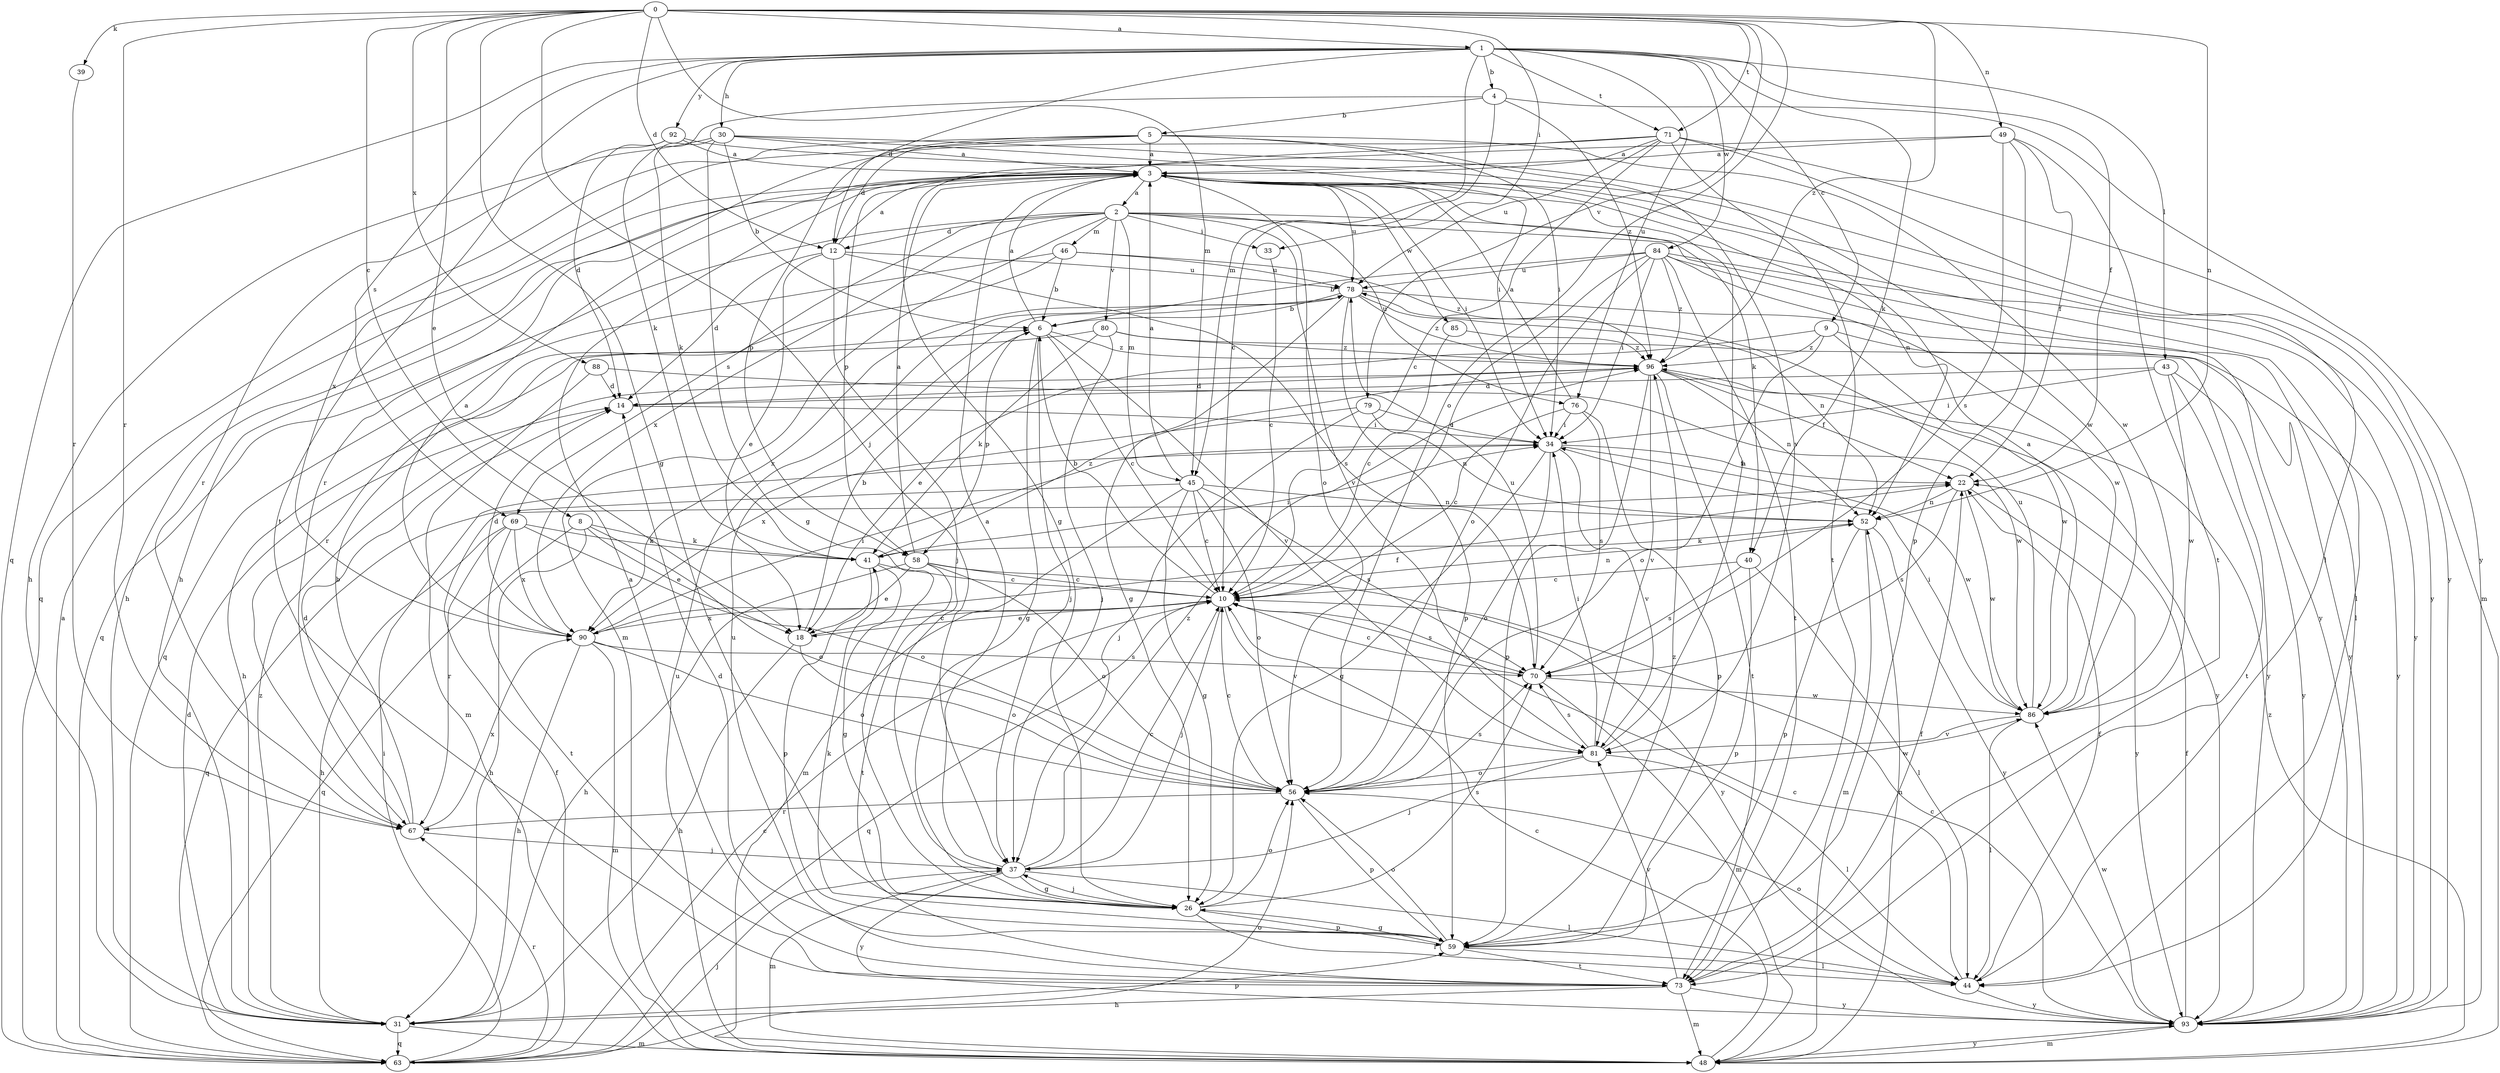 strict digraph  {
0;
1;
2;
3;
4;
5;
6;
8;
9;
10;
12;
14;
18;
22;
26;
30;
31;
33;
34;
37;
39;
40;
41;
43;
44;
45;
46;
48;
49;
52;
56;
58;
59;
63;
67;
69;
70;
71;
73;
76;
78;
79;
80;
81;
84;
85;
86;
88;
90;
92;
93;
96;
0 -> 1  [label=a];
0 -> 8  [label=c];
0 -> 12  [label=d];
0 -> 18  [label=e];
0 -> 26  [label=g];
0 -> 33  [label=i];
0 -> 37  [label=j];
0 -> 39  [label=k];
0 -> 45  [label=m];
0 -> 49  [label=n];
0 -> 52  [label=n];
0 -> 56  [label=o];
0 -> 67  [label=r];
0 -> 71  [label=t];
0 -> 79  [label=v];
0 -> 88  [label=x];
0 -> 96  [label=z];
1 -> 4  [label=b];
1 -> 9  [label=c];
1 -> 12  [label=d];
1 -> 22  [label=f];
1 -> 30  [label=h];
1 -> 40  [label=k];
1 -> 43  [label=l];
1 -> 45  [label=m];
1 -> 63  [label=q];
1 -> 69  [label=s];
1 -> 71  [label=t];
1 -> 73  [label=t];
1 -> 76  [label=u];
1 -> 84  [label=w];
1 -> 92  [label=y];
2 -> 12  [label=d];
2 -> 33  [label=i];
2 -> 44  [label=l];
2 -> 45  [label=m];
2 -> 46  [label=m];
2 -> 48  [label=m];
2 -> 63  [label=q];
2 -> 69  [label=s];
2 -> 76  [label=u];
2 -> 80  [label=v];
2 -> 81  [label=v];
2 -> 90  [label=x];
2 -> 93  [label=y];
3 -> 2  [label=a];
3 -> 31  [label=h];
3 -> 34  [label=i];
3 -> 40  [label=k];
3 -> 52  [label=n];
3 -> 56  [label=o];
3 -> 58  [label=p];
3 -> 78  [label=u];
3 -> 85  [label=w];
3 -> 93  [label=y];
4 -> 5  [label=b];
4 -> 10  [label=c];
4 -> 41  [label=k];
4 -> 93  [label=y];
4 -> 96  [label=z];
5 -> 3  [label=a];
5 -> 12  [label=d];
5 -> 34  [label=i];
5 -> 58  [label=p];
5 -> 63  [label=q];
5 -> 81  [label=v];
5 -> 86  [label=w];
5 -> 90  [label=x];
6 -> 3  [label=a];
6 -> 10  [label=c];
6 -> 26  [label=g];
6 -> 37  [label=j];
6 -> 58  [label=p];
6 -> 81  [label=v];
6 -> 96  [label=z];
8 -> 18  [label=e];
8 -> 31  [label=h];
8 -> 41  [label=k];
8 -> 56  [label=o];
8 -> 63  [label=q];
9 -> 18  [label=e];
9 -> 56  [label=o];
9 -> 86  [label=w];
9 -> 93  [label=y];
9 -> 96  [label=z];
10 -> 6  [label=b];
10 -> 18  [label=e];
10 -> 37  [label=j];
10 -> 52  [label=n];
10 -> 63  [label=q];
10 -> 70  [label=s];
10 -> 81  [label=v];
10 -> 90  [label=x];
12 -> 3  [label=a];
12 -> 14  [label=d];
12 -> 18  [label=e];
12 -> 37  [label=j];
12 -> 70  [label=s];
12 -> 78  [label=u];
14 -> 34  [label=i];
18 -> 6  [label=b];
18 -> 10  [label=c];
18 -> 31  [label=h];
18 -> 56  [label=o];
22 -> 52  [label=n];
22 -> 70  [label=s];
22 -> 86  [label=w];
22 -> 93  [label=y];
26 -> 37  [label=j];
26 -> 44  [label=l];
26 -> 56  [label=o];
26 -> 59  [label=p];
26 -> 70  [label=s];
30 -> 3  [label=a];
30 -> 6  [label=b];
30 -> 26  [label=g];
30 -> 31  [label=h];
30 -> 34  [label=i];
30 -> 41  [label=k];
30 -> 44  [label=l];
31 -> 14  [label=d];
31 -> 48  [label=m];
31 -> 59  [label=p];
31 -> 63  [label=q];
31 -> 96  [label=z];
33 -> 10  [label=c];
34 -> 22  [label=f];
34 -> 26  [label=g];
34 -> 56  [label=o];
34 -> 81  [label=v];
34 -> 86  [label=w];
37 -> 3  [label=a];
37 -> 10  [label=c];
37 -> 26  [label=g];
37 -> 44  [label=l];
37 -> 48  [label=m];
37 -> 93  [label=y];
37 -> 96  [label=z];
39 -> 67  [label=r];
40 -> 10  [label=c];
40 -> 44  [label=l];
40 -> 59  [label=p];
40 -> 70  [label=s];
41 -> 10  [label=c];
41 -> 26  [label=g];
41 -> 34  [label=i];
41 -> 59  [label=p];
41 -> 96  [label=z];
43 -> 14  [label=d];
43 -> 34  [label=i];
43 -> 73  [label=t];
43 -> 86  [label=w];
43 -> 93  [label=y];
44 -> 10  [label=c];
44 -> 22  [label=f];
44 -> 56  [label=o];
44 -> 93  [label=y];
45 -> 3  [label=a];
45 -> 10  [label=c];
45 -> 26  [label=g];
45 -> 48  [label=m];
45 -> 52  [label=n];
45 -> 56  [label=o];
45 -> 63  [label=q];
45 -> 70  [label=s];
46 -> 6  [label=b];
46 -> 63  [label=q];
46 -> 67  [label=r];
46 -> 78  [label=u];
46 -> 96  [label=z];
48 -> 10  [label=c];
48 -> 52  [label=n];
48 -> 78  [label=u];
48 -> 93  [label=y];
48 -> 96  [label=z];
49 -> 3  [label=a];
49 -> 22  [label=f];
49 -> 31  [label=h];
49 -> 59  [label=p];
49 -> 70  [label=s];
49 -> 73  [label=t];
52 -> 41  [label=k];
52 -> 48  [label=m];
52 -> 59  [label=p];
52 -> 93  [label=y];
56 -> 10  [label=c];
56 -> 59  [label=p];
56 -> 67  [label=r];
56 -> 70  [label=s];
56 -> 86  [label=w];
58 -> 3  [label=a];
58 -> 10  [label=c];
58 -> 18  [label=e];
58 -> 31  [label=h];
58 -> 56  [label=o];
58 -> 73  [label=t];
58 -> 93  [label=y];
59 -> 14  [label=d];
59 -> 26  [label=g];
59 -> 41  [label=k];
59 -> 44  [label=l];
59 -> 56  [label=o];
59 -> 73  [label=t];
59 -> 96  [label=z];
63 -> 3  [label=a];
63 -> 10  [label=c];
63 -> 22  [label=f];
63 -> 34  [label=i];
63 -> 37  [label=j];
63 -> 56  [label=o];
63 -> 67  [label=r];
67 -> 6  [label=b];
67 -> 14  [label=d];
67 -> 37  [label=j];
67 -> 90  [label=x];
69 -> 31  [label=h];
69 -> 41  [label=k];
69 -> 56  [label=o];
69 -> 67  [label=r];
69 -> 73  [label=t];
69 -> 90  [label=x];
70 -> 10  [label=c];
70 -> 48  [label=m];
70 -> 78  [label=u];
70 -> 86  [label=w];
71 -> 3  [label=a];
71 -> 10  [label=c];
71 -> 26  [label=g];
71 -> 48  [label=m];
71 -> 67  [label=r];
71 -> 73  [label=t];
71 -> 78  [label=u];
71 -> 93  [label=y];
73 -> 3  [label=a];
73 -> 22  [label=f];
73 -> 31  [label=h];
73 -> 48  [label=m];
73 -> 78  [label=u];
73 -> 81  [label=v];
73 -> 93  [label=y];
76 -> 3  [label=a];
76 -> 10  [label=c];
76 -> 34  [label=i];
76 -> 59  [label=p];
76 -> 70  [label=s];
78 -> 6  [label=b];
78 -> 26  [label=g];
78 -> 52  [label=n];
78 -> 59  [label=p];
78 -> 90  [label=x];
78 -> 93  [label=y];
78 -> 96  [label=z];
79 -> 34  [label=i];
79 -> 37  [label=j];
79 -> 52  [label=n];
79 -> 90  [label=x];
80 -> 31  [label=h];
80 -> 37  [label=j];
80 -> 41  [label=k];
80 -> 93  [label=y];
80 -> 96  [label=z];
81 -> 3  [label=a];
81 -> 34  [label=i];
81 -> 37  [label=j];
81 -> 44  [label=l];
81 -> 56  [label=o];
81 -> 70  [label=s];
84 -> 6  [label=b];
84 -> 10  [label=c];
84 -> 34  [label=i];
84 -> 44  [label=l];
84 -> 56  [label=o];
84 -> 73  [label=t];
84 -> 78  [label=u];
84 -> 86  [label=w];
84 -> 93  [label=y];
84 -> 96  [label=z];
85 -> 10  [label=c];
85 -> 96  [label=z];
86 -> 3  [label=a];
86 -> 34  [label=i];
86 -> 44  [label=l];
86 -> 78  [label=u];
86 -> 81  [label=v];
88 -> 14  [label=d];
88 -> 48  [label=m];
88 -> 86  [label=w];
90 -> 3  [label=a];
90 -> 14  [label=d];
90 -> 22  [label=f];
90 -> 31  [label=h];
90 -> 34  [label=i];
90 -> 48  [label=m];
90 -> 56  [label=o];
90 -> 70  [label=s];
92 -> 3  [label=a];
92 -> 14  [label=d];
92 -> 67  [label=r];
92 -> 86  [label=w];
93 -> 10  [label=c];
93 -> 22  [label=f];
93 -> 48  [label=m];
93 -> 86  [label=w];
96 -> 14  [label=d];
96 -> 22  [label=f];
96 -> 52  [label=n];
96 -> 59  [label=p];
96 -> 73  [label=t];
96 -> 81  [label=v];
96 -> 93  [label=y];
}
